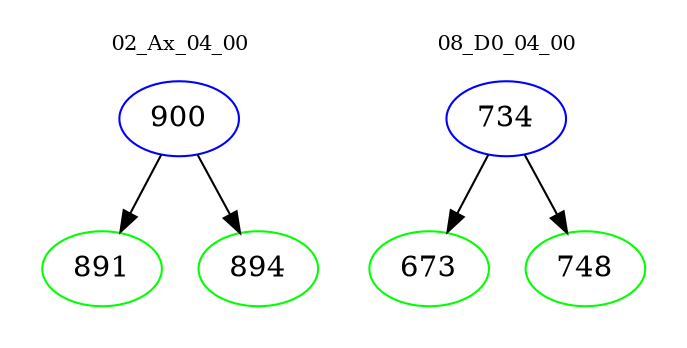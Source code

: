 digraph{
subgraph cluster_0 {
color = white
label = "02_Ax_04_00";
fontsize=10;
T0_900 [label="900", color="blue"]
T0_900 -> T0_891 [color="black"]
T0_891 [label="891", color="green"]
T0_900 -> T0_894 [color="black"]
T0_894 [label="894", color="green"]
}
subgraph cluster_1 {
color = white
label = "08_D0_04_00";
fontsize=10;
T1_734 [label="734", color="blue"]
T1_734 -> T1_673 [color="black"]
T1_673 [label="673", color="green"]
T1_734 -> T1_748 [color="black"]
T1_748 [label="748", color="green"]
}
}
